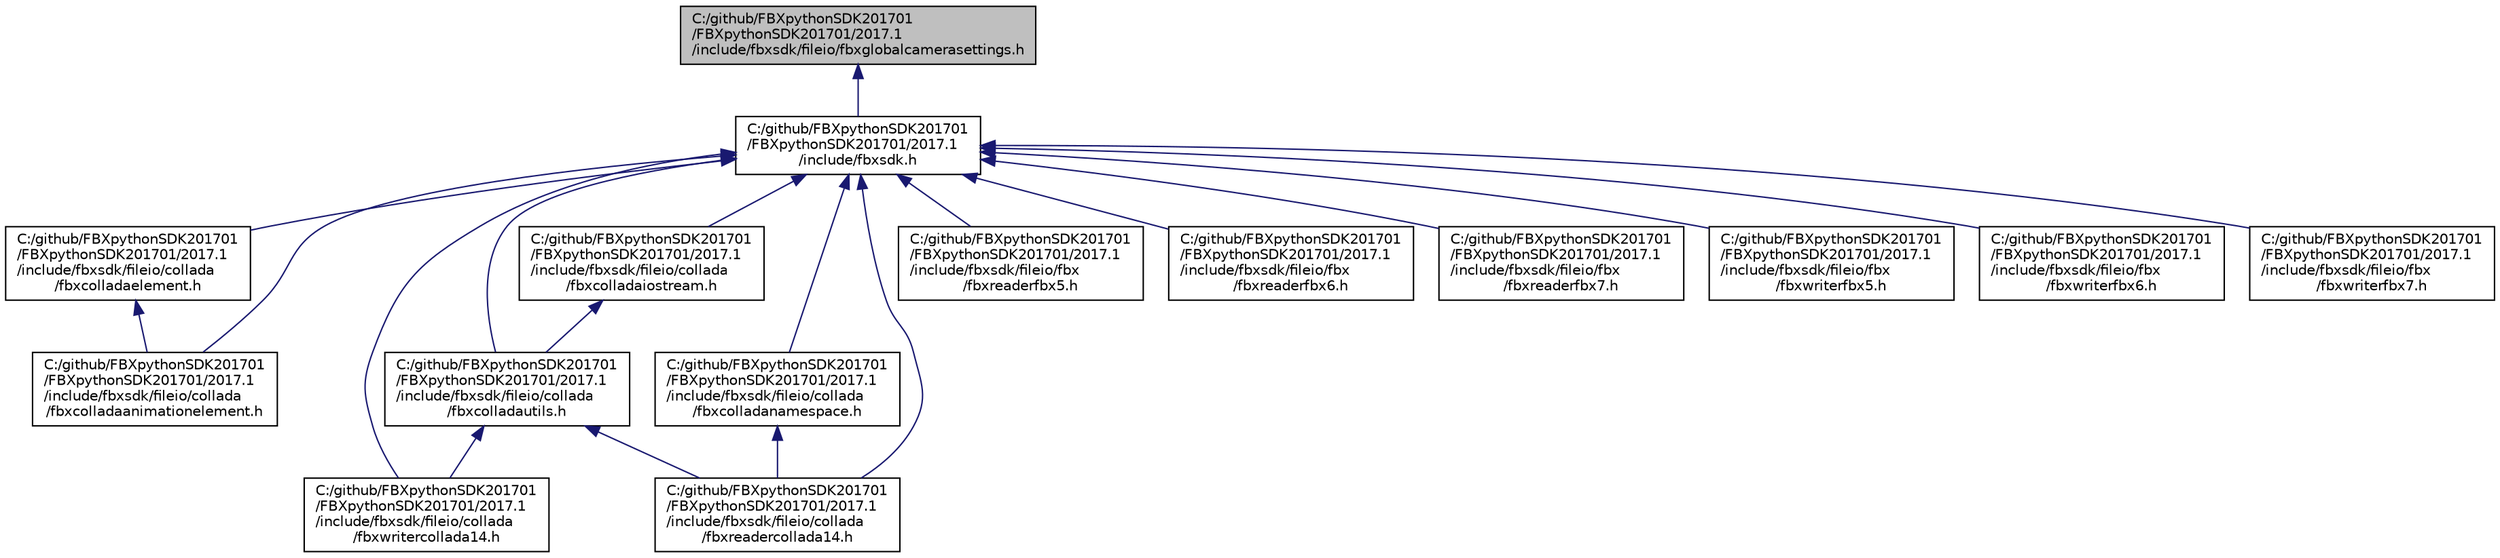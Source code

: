 digraph "C:/github/FBXpythonSDK201701/FBXpythonSDK201701/2017.1/include/fbxsdk/fileio/fbxglobalcamerasettings.h"
{
  edge [fontname="Helvetica",fontsize="10",labelfontname="Helvetica",labelfontsize="10"];
  node [fontname="Helvetica",fontsize="10",shape=record];
  Node25 [label="C:/github/FBXpythonSDK201701\l/FBXpythonSDK201701/2017.1\l/include/fbxsdk/fileio/fbxglobalcamerasettings.h",height=0.2,width=0.4,color="black", fillcolor="grey75", style="filled", fontcolor="black"];
  Node25 -> Node26 [dir="back",color="midnightblue",fontsize="10",style="solid",fontname="Helvetica"];
  Node26 [label="C:/github/FBXpythonSDK201701\l/FBXpythonSDK201701/2017.1\l/include/fbxsdk.h",height=0.2,width=0.4,color="black", fillcolor="white", style="filled",URL="$fbxsdk_8h.html"];
  Node26 -> Node27 [dir="back",color="midnightblue",fontsize="10",style="solid",fontname="Helvetica"];
  Node27 [label="C:/github/FBXpythonSDK201701\l/FBXpythonSDK201701/2017.1\l/include/fbxsdk/fileio/collada\l/fbxcolladaanimationelement.h",height=0.2,width=0.4,color="black", fillcolor="white", style="filled",URL="$fbxcolladaanimationelement_8h.html"];
  Node26 -> Node28 [dir="back",color="midnightblue",fontsize="10",style="solid",fontname="Helvetica"];
  Node28 [label="C:/github/FBXpythonSDK201701\l/FBXpythonSDK201701/2017.1\l/include/fbxsdk/fileio/collada\l/fbxcolladaelement.h",height=0.2,width=0.4,color="black", fillcolor="white", style="filled",URL="$fbxcolladaelement_8h.html"];
  Node28 -> Node27 [dir="back",color="midnightblue",fontsize="10",style="solid",fontname="Helvetica"];
  Node26 -> Node29 [dir="back",color="midnightblue",fontsize="10",style="solid",fontname="Helvetica"];
  Node29 [label="C:/github/FBXpythonSDK201701\l/FBXpythonSDK201701/2017.1\l/include/fbxsdk/fileio/collada\l/fbxcolladaiostream.h",height=0.2,width=0.4,color="black", fillcolor="white", style="filled",URL="$fbxcolladaiostream_8h.html"];
  Node29 -> Node30 [dir="back",color="midnightblue",fontsize="10",style="solid",fontname="Helvetica"];
  Node30 [label="C:/github/FBXpythonSDK201701\l/FBXpythonSDK201701/2017.1\l/include/fbxsdk/fileio/collada\l/fbxcolladautils.h",height=0.2,width=0.4,color="black", fillcolor="white", style="filled",URL="$fbxcolladautils_8h.html"];
  Node30 -> Node31 [dir="back",color="midnightblue",fontsize="10",style="solid",fontname="Helvetica"];
  Node31 [label="C:/github/FBXpythonSDK201701\l/FBXpythonSDK201701/2017.1\l/include/fbxsdk/fileio/collada\l/fbxreadercollada14.h",height=0.2,width=0.4,color="black", fillcolor="white", style="filled",URL="$fbxreadercollada14_8h.html"];
  Node30 -> Node32 [dir="back",color="midnightblue",fontsize="10",style="solid",fontname="Helvetica"];
  Node32 [label="C:/github/FBXpythonSDK201701\l/FBXpythonSDK201701/2017.1\l/include/fbxsdk/fileio/collada\l/fbxwritercollada14.h",height=0.2,width=0.4,color="black", fillcolor="white", style="filled",URL="$fbxwritercollada14_8h.html"];
  Node26 -> Node33 [dir="back",color="midnightblue",fontsize="10",style="solid",fontname="Helvetica"];
  Node33 [label="C:/github/FBXpythonSDK201701\l/FBXpythonSDK201701/2017.1\l/include/fbxsdk/fileio/collada\l/fbxcolladanamespace.h",height=0.2,width=0.4,color="black", fillcolor="white", style="filled",URL="$fbxcolladanamespace_8h.html"];
  Node33 -> Node31 [dir="back",color="midnightblue",fontsize="10",style="solid",fontname="Helvetica"];
  Node26 -> Node30 [dir="back",color="midnightblue",fontsize="10",style="solid",fontname="Helvetica"];
  Node26 -> Node31 [dir="back",color="midnightblue",fontsize="10",style="solid",fontname="Helvetica"];
  Node26 -> Node32 [dir="back",color="midnightblue",fontsize="10",style="solid",fontname="Helvetica"];
  Node26 -> Node34 [dir="back",color="midnightblue",fontsize="10",style="solid",fontname="Helvetica"];
  Node34 [label="C:/github/FBXpythonSDK201701\l/FBXpythonSDK201701/2017.1\l/include/fbxsdk/fileio/fbx\l/fbxreaderfbx5.h",height=0.2,width=0.4,color="black", fillcolor="white", style="filled",URL="$fbxreaderfbx5_8h.html"];
  Node26 -> Node35 [dir="back",color="midnightblue",fontsize="10",style="solid",fontname="Helvetica"];
  Node35 [label="C:/github/FBXpythonSDK201701\l/FBXpythonSDK201701/2017.1\l/include/fbxsdk/fileio/fbx\l/fbxreaderfbx6.h",height=0.2,width=0.4,color="black", fillcolor="white", style="filled",URL="$fbxreaderfbx6_8h.html"];
  Node26 -> Node36 [dir="back",color="midnightblue",fontsize="10",style="solid",fontname="Helvetica"];
  Node36 [label="C:/github/FBXpythonSDK201701\l/FBXpythonSDK201701/2017.1\l/include/fbxsdk/fileio/fbx\l/fbxreaderfbx7.h",height=0.2,width=0.4,color="black", fillcolor="white", style="filled",URL="$fbxreaderfbx7_8h.html"];
  Node26 -> Node37 [dir="back",color="midnightblue",fontsize="10",style="solid",fontname="Helvetica"];
  Node37 [label="C:/github/FBXpythonSDK201701\l/FBXpythonSDK201701/2017.1\l/include/fbxsdk/fileio/fbx\l/fbxwriterfbx5.h",height=0.2,width=0.4,color="black", fillcolor="white", style="filled",URL="$fbxwriterfbx5_8h.html"];
  Node26 -> Node38 [dir="back",color="midnightblue",fontsize="10",style="solid",fontname="Helvetica"];
  Node38 [label="C:/github/FBXpythonSDK201701\l/FBXpythonSDK201701/2017.1\l/include/fbxsdk/fileio/fbx\l/fbxwriterfbx6.h",height=0.2,width=0.4,color="black", fillcolor="white", style="filled",URL="$fbxwriterfbx6_8h.html"];
  Node26 -> Node39 [dir="back",color="midnightblue",fontsize="10",style="solid",fontname="Helvetica"];
  Node39 [label="C:/github/FBXpythonSDK201701\l/FBXpythonSDK201701/2017.1\l/include/fbxsdk/fileio/fbx\l/fbxwriterfbx7.h",height=0.2,width=0.4,color="black", fillcolor="white", style="filled",URL="$fbxwriterfbx7_8h.html"];
}

